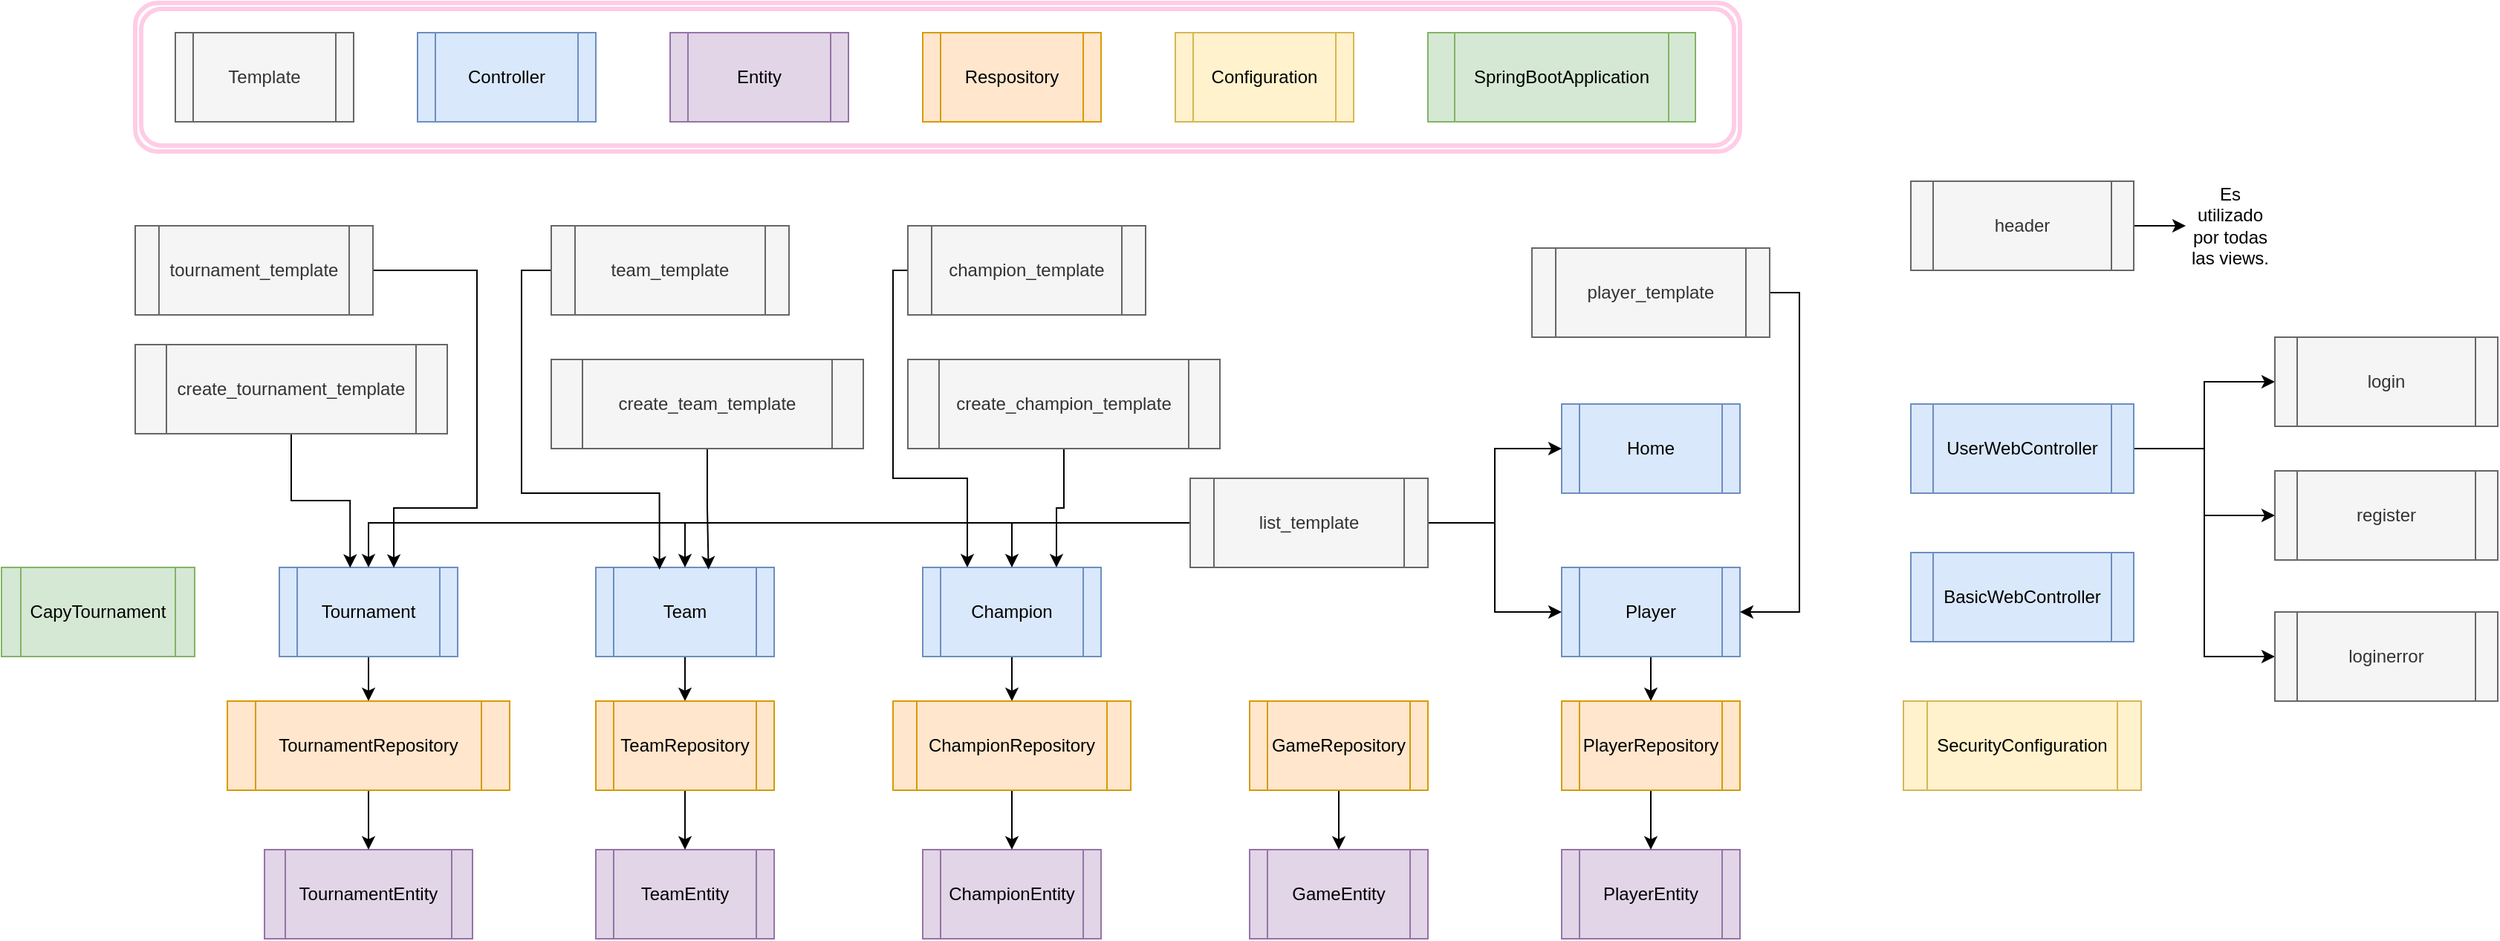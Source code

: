 <mxfile version="17.4.0" type="device"><diagram id="C5RBs43oDa-KdzZeNtuy" name="Page-1"><mxGraphModel dx="2120" dy="1878" grid="1" gridSize="10" guides="1" tooltips="1" connect="1" arrows="1" fold="1" page="1" pageScale="1" pageWidth="827" pageHeight="1169" math="0" shadow="0"><root><mxCell id="WIyWlLk6GJQsqaUBKTNV-0"/><mxCell id="WIyWlLk6GJQsqaUBKTNV-1" parent="WIyWlLk6GJQsqaUBKTNV-0"/><mxCell id="4_RbfnZfKyW3TfVFz1G2-75" style="edgeStyle=orthogonalEdgeStyle;rounded=0;orthogonalLoop=1;jettySize=auto;html=1;" edge="1" parent="WIyWlLk6GJQsqaUBKTNV-1" source="4_RbfnZfKyW3TfVFz1G2-0" target="4_RbfnZfKyW3TfVFz1G2-2"><mxGeometry relative="1" as="geometry"/></mxCell><mxCell id="4_RbfnZfKyW3TfVFz1G2-0" value="Champion" style="shape=process;whiteSpace=wrap;html=1;backgroundOutline=1;fillColor=#dae8fc;strokeColor=#6c8ebf;" vertex="1" parent="WIyWlLk6GJQsqaUBKTNV-1"><mxGeometry x="90" y="290" width="120" height="60" as="geometry"/></mxCell><mxCell id="4_RbfnZfKyW3TfVFz1G2-1" value="ChampionEntity" style="shape=process;whiteSpace=wrap;html=1;backgroundOutline=1;fillColor=#e1d5e7;strokeColor=#9673a6;" vertex="1" parent="WIyWlLk6GJQsqaUBKTNV-1"><mxGeometry x="90" y="480" width="120" height="60" as="geometry"/></mxCell><mxCell id="4_RbfnZfKyW3TfVFz1G2-76" style="edgeStyle=orthogonalEdgeStyle;rounded=0;orthogonalLoop=1;jettySize=auto;html=1;entryX=0.5;entryY=0;entryDx=0;entryDy=0;" edge="1" parent="WIyWlLk6GJQsqaUBKTNV-1" source="4_RbfnZfKyW3TfVFz1G2-2" target="4_RbfnZfKyW3TfVFz1G2-1"><mxGeometry relative="1" as="geometry"/></mxCell><mxCell id="4_RbfnZfKyW3TfVFz1G2-2" value="ChampionRepository" style="shape=process;whiteSpace=wrap;html=1;backgroundOutline=1;fillColor=#ffe6cc;strokeColor=#d79b00;" vertex="1" parent="WIyWlLk6GJQsqaUBKTNV-1"><mxGeometry x="70" y="380" width="160" height="60" as="geometry"/></mxCell><mxCell id="4_RbfnZfKyW3TfVFz1G2-4" value="GameEntity" style="shape=process;whiteSpace=wrap;html=1;backgroundOutline=1;fillColor=#e1d5e7;strokeColor=#9673a6;" vertex="1" parent="WIyWlLk6GJQsqaUBKTNV-1"><mxGeometry x="310" y="480" width="120" height="60" as="geometry"/></mxCell><mxCell id="4_RbfnZfKyW3TfVFz1G2-77" style="edgeStyle=orthogonalEdgeStyle;rounded=0;orthogonalLoop=1;jettySize=auto;html=1;entryX=0.5;entryY=0;entryDx=0;entryDy=0;" edge="1" parent="WIyWlLk6GJQsqaUBKTNV-1" source="4_RbfnZfKyW3TfVFz1G2-5" target="4_RbfnZfKyW3TfVFz1G2-4"><mxGeometry relative="1" as="geometry"/></mxCell><mxCell id="4_RbfnZfKyW3TfVFz1G2-5" value="GameRepository" style="shape=process;whiteSpace=wrap;html=1;backgroundOutline=1;fillColor=#ffe6cc;strokeColor=#d79b00;" vertex="1" parent="WIyWlLk6GJQsqaUBKTNV-1"><mxGeometry x="310" y="380" width="120" height="60" as="geometry"/></mxCell><mxCell id="4_RbfnZfKyW3TfVFz1G2-78" style="edgeStyle=orthogonalEdgeStyle;rounded=0;orthogonalLoop=1;jettySize=auto;html=1;entryX=0.5;entryY=0;entryDx=0;entryDy=0;" edge="1" parent="WIyWlLk6GJQsqaUBKTNV-1" source="4_RbfnZfKyW3TfVFz1G2-6" target="4_RbfnZfKyW3TfVFz1G2-10"><mxGeometry relative="1" as="geometry"/></mxCell><mxCell id="4_RbfnZfKyW3TfVFz1G2-6" value="Player" style="shape=process;whiteSpace=wrap;html=1;backgroundOutline=1;fillColor=#dae8fc;strokeColor=#6c8ebf;" vertex="1" parent="WIyWlLk6GJQsqaUBKTNV-1"><mxGeometry x="520" y="290" width="120" height="60" as="geometry"/></mxCell><mxCell id="4_RbfnZfKyW3TfVFz1G2-7" value="PlayerEntity" style="shape=process;whiteSpace=wrap;html=1;backgroundOutline=1;fillColor=#e1d5e7;strokeColor=#9673a6;" vertex="1" parent="WIyWlLk6GJQsqaUBKTNV-1"><mxGeometry x="520" y="480" width="120" height="60" as="geometry"/></mxCell><mxCell id="4_RbfnZfKyW3TfVFz1G2-79" style="edgeStyle=orthogonalEdgeStyle;rounded=0;orthogonalLoop=1;jettySize=auto;html=1;entryX=0.5;entryY=0;entryDx=0;entryDy=0;" edge="1" parent="WIyWlLk6GJQsqaUBKTNV-1" source="4_RbfnZfKyW3TfVFz1G2-10" target="4_RbfnZfKyW3TfVFz1G2-7"><mxGeometry relative="1" as="geometry"/></mxCell><mxCell id="4_RbfnZfKyW3TfVFz1G2-10" value="PlayerRepository" style="shape=process;whiteSpace=wrap;html=1;backgroundOutline=1;fillColor=#ffe6cc;strokeColor=#d79b00;" vertex="1" parent="WIyWlLk6GJQsqaUBKTNV-1"><mxGeometry x="520" y="380" width="120" height="60" as="geometry"/></mxCell><mxCell id="4_RbfnZfKyW3TfVFz1G2-11" value="Home" style="shape=process;whiteSpace=wrap;html=1;backgroundOutline=1;fillColor=#dae8fc;strokeColor=#6c8ebf;" vertex="1" parent="WIyWlLk6GJQsqaUBKTNV-1"><mxGeometry x="520" y="180" width="120" height="60" as="geometry"/></mxCell><mxCell id="4_RbfnZfKyW3TfVFz1G2-12" value="Template" style="shape=process;whiteSpace=wrap;html=1;backgroundOutline=1;fillColor=#f5f5f5;strokeColor=#666666;fontColor=#333333;" vertex="1" parent="WIyWlLk6GJQsqaUBKTNV-1"><mxGeometry x="-413" y="-70" width="120" height="60" as="geometry"/></mxCell><mxCell id="4_RbfnZfKyW3TfVFz1G2-13" value="SecurityConfiguration" style="shape=process;whiteSpace=wrap;html=1;backgroundOutline=1;fillColor=#fff2cc;strokeColor=#d6b656;" vertex="1" parent="WIyWlLk6GJQsqaUBKTNV-1"><mxGeometry x="750" y="380" width="160" height="60" as="geometry"/></mxCell><mxCell id="4_RbfnZfKyW3TfVFz1G2-73" style="edgeStyle=orthogonalEdgeStyle;rounded=0;orthogonalLoop=1;jettySize=auto;html=1;" edge="1" parent="WIyWlLk6GJQsqaUBKTNV-1" source="4_RbfnZfKyW3TfVFz1G2-14" target="4_RbfnZfKyW3TfVFz1G2-16"><mxGeometry relative="1" as="geometry"/></mxCell><mxCell id="4_RbfnZfKyW3TfVFz1G2-14" value="Team" style="shape=process;whiteSpace=wrap;html=1;backgroundOutline=1;fillColor=#dae8fc;strokeColor=#6c8ebf;" vertex="1" parent="WIyWlLk6GJQsqaUBKTNV-1"><mxGeometry x="-130" y="290" width="120" height="60" as="geometry"/></mxCell><mxCell id="4_RbfnZfKyW3TfVFz1G2-15" value="TeamEntity" style="shape=process;whiteSpace=wrap;html=1;backgroundOutline=1;fillColor=#e1d5e7;strokeColor=#9673a6;" vertex="1" parent="WIyWlLk6GJQsqaUBKTNV-1"><mxGeometry x="-130" y="480" width="120" height="60" as="geometry"/></mxCell><mxCell id="4_RbfnZfKyW3TfVFz1G2-74" style="edgeStyle=orthogonalEdgeStyle;rounded=0;orthogonalLoop=1;jettySize=auto;html=1;" edge="1" parent="WIyWlLk6GJQsqaUBKTNV-1" source="4_RbfnZfKyW3TfVFz1G2-16" target="4_RbfnZfKyW3TfVFz1G2-15"><mxGeometry relative="1" as="geometry"/></mxCell><mxCell id="4_RbfnZfKyW3TfVFz1G2-16" value="TeamRepository" style="shape=process;whiteSpace=wrap;html=1;backgroundOutline=1;fillColor=#ffe6cc;strokeColor=#d79b00;" vertex="1" parent="WIyWlLk6GJQsqaUBKTNV-1"><mxGeometry x="-130" y="380" width="120" height="60" as="geometry"/></mxCell><mxCell id="4_RbfnZfKyW3TfVFz1G2-71" style="edgeStyle=orthogonalEdgeStyle;rounded=0;orthogonalLoop=1;jettySize=auto;html=1;entryX=0.5;entryY=0;entryDx=0;entryDy=0;" edge="1" parent="WIyWlLk6GJQsqaUBKTNV-1" source="4_RbfnZfKyW3TfVFz1G2-17" target="4_RbfnZfKyW3TfVFz1G2-19"><mxGeometry relative="1" as="geometry"/></mxCell><mxCell id="4_RbfnZfKyW3TfVFz1G2-17" value="Tournament" style="shape=process;whiteSpace=wrap;html=1;backgroundOutline=1;fillColor=#dae8fc;strokeColor=#6c8ebf;" vertex="1" parent="WIyWlLk6GJQsqaUBKTNV-1"><mxGeometry x="-343" y="290" width="120" height="60" as="geometry"/></mxCell><mxCell id="4_RbfnZfKyW3TfVFz1G2-18" value="TournamentEntity" style="shape=process;whiteSpace=wrap;html=1;backgroundOutline=1;fillColor=#e1d5e7;strokeColor=#9673a6;" vertex="1" parent="WIyWlLk6GJQsqaUBKTNV-1"><mxGeometry x="-353" y="480" width="140" height="60" as="geometry"/></mxCell><mxCell id="4_RbfnZfKyW3TfVFz1G2-72" style="edgeStyle=orthogonalEdgeStyle;rounded=0;orthogonalLoop=1;jettySize=auto;html=1;entryX=0.5;entryY=0;entryDx=0;entryDy=0;" edge="1" parent="WIyWlLk6GJQsqaUBKTNV-1" source="4_RbfnZfKyW3TfVFz1G2-19" target="4_RbfnZfKyW3TfVFz1G2-18"><mxGeometry relative="1" as="geometry"/></mxCell><mxCell id="4_RbfnZfKyW3TfVFz1G2-19" value="TournamentRepository" style="shape=process;whiteSpace=wrap;html=1;backgroundOutline=1;fillColor=#ffe6cc;strokeColor=#d79b00;" vertex="1" parent="WIyWlLk6GJQsqaUBKTNV-1"><mxGeometry x="-378" y="380" width="190" height="60" as="geometry"/></mxCell><mxCell id="4_RbfnZfKyW3TfVFz1G2-20" value="Entity" style="shape=process;whiteSpace=wrap;html=1;backgroundOutline=1;fillColor=#e1d5e7;strokeColor=#9673a6;" vertex="1" parent="WIyWlLk6GJQsqaUBKTNV-1"><mxGeometry x="-80" y="-70" width="120" height="60" as="geometry"/></mxCell><mxCell id="4_RbfnZfKyW3TfVFz1G2-21" value="Controller" style="shape=process;whiteSpace=wrap;html=1;backgroundOutline=1;fillColor=#dae8fc;strokeColor=#6c8ebf;" vertex="1" parent="WIyWlLk6GJQsqaUBKTNV-1"><mxGeometry x="-250" y="-70" width="120" height="60" as="geometry"/></mxCell><mxCell id="4_RbfnZfKyW3TfVFz1G2-22" value="Respository" style="shape=process;whiteSpace=wrap;html=1;backgroundOutline=1;fillColor=#ffe6cc;strokeColor=#d79b00;" vertex="1" parent="WIyWlLk6GJQsqaUBKTNV-1"><mxGeometry x="90" y="-70" width="120" height="60" as="geometry"/></mxCell><mxCell id="4_RbfnZfKyW3TfVFz1G2-23" value="Configuration" style="shape=process;whiteSpace=wrap;html=1;backgroundOutline=1;fillColor=#fff2cc;strokeColor=#d6b656;" vertex="1" parent="WIyWlLk6GJQsqaUBKTNV-1"><mxGeometry x="260" y="-70" width="120" height="60" as="geometry"/></mxCell><mxCell id="4_RbfnZfKyW3TfVFz1G2-56" style="edgeStyle=orthogonalEdgeStyle;rounded=0;orthogonalLoop=1;jettySize=auto;html=1;entryX=0;entryY=0.5;entryDx=0;entryDy=0;" edge="1" parent="WIyWlLk6GJQsqaUBKTNV-1" source="4_RbfnZfKyW3TfVFz1G2-24" target="4_RbfnZfKyW3TfVFz1G2-36"><mxGeometry relative="1" as="geometry"/></mxCell><mxCell id="4_RbfnZfKyW3TfVFz1G2-57" style="edgeStyle=orthogonalEdgeStyle;rounded=0;orthogonalLoop=1;jettySize=auto;html=1;entryX=0;entryY=0.5;entryDx=0;entryDy=0;" edge="1" parent="WIyWlLk6GJQsqaUBKTNV-1" source="4_RbfnZfKyW3TfVFz1G2-24" target="4_RbfnZfKyW3TfVFz1G2-39"><mxGeometry relative="1" as="geometry"/></mxCell><mxCell id="4_RbfnZfKyW3TfVFz1G2-58" style="edgeStyle=orthogonalEdgeStyle;rounded=0;orthogonalLoop=1;jettySize=auto;html=1;entryX=0;entryY=0.5;entryDx=0;entryDy=0;" edge="1" parent="WIyWlLk6GJQsqaUBKTNV-1" source="4_RbfnZfKyW3TfVFz1G2-24" target="4_RbfnZfKyW3TfVFz1G2-37"><mxGeometry relative="1" as="geometry"/></mxCell><mxCell id="4_RbfnZfKyW3TfVFz1G2-24" value="UserWebController" style="shape=process;whiteSpace=wrap;html=1;backgroundOutline=1;fillColor=#dae8fc;strokeColor=#6c8ebf;" vertex="1" parent="WIyWlLk6GJQsqaUBKTNV-1"><mxGeometry x="755" y="180" width="150" height="60" as="geometry"/></mxCell><mxCell id="4_RbfnZfKyW3TfVFz1G2-25" value="BasicWebController" style="shape=process;whiteSpace=wrap;html=1;backgroundOutline=1;fillColor=#dae8fc;strokeColor=#6c8ebf;" vertex="1" parent="WIyWlLk6GJQsqaUBKTNV-1"><mxGeometry x="755" y="280" width="150" height="60" as="geometry"/></mxCell><mxCell id="4_RbfnZfKyW3TfVFz1G2-26" value="SpringBootApplication" style="shape=process;whiteSpace=wrap;html=1;backgroundOutline=1;fillColor=#d5e8d4;strokeColor=#82b366;" vertex="1" parent="WIyWlLk6GJQsqaUBKTNV-1"><mxGeometry x="430" y="-70" width="180" height="60" as="geometry"/></mxCell><mxCell id="4_RbfnZfKyW3TfVFz1G2-27" value="CapyTournament" style="shape=process;whiteSpace=wrap;html=1;backgroundOutline=1;fillColor=#d5e8d4;strokeColor=#82b366;" vertex="1" parent="WIyWlLk6GJQsqaUBKTNV-1"><mxGeometry x="-530" y="290" width="130" height="60" as="geometry"/></mxCell><mxCell id="4_RbfnZfKyW3TfVFz1G2-54" style="edgeStyle=orthogonalEdgeStyle;rounded=0;orthogonalLoop=1;jettySize=auto;html=1;entryX=0.25;entryY=0;entryDx=0;entryDy=0;" edge="1" parent="WIyWlLk6GJQsqaUBKTNV-1" source="4_RbfnZfKyW3TfVFz1G2-28" target="4_RbfnZfKyW3TfVFz1G2-0"><mxGeometry relative="1" as="geometry"><Array as="points"><mxPoint x="70" y="90"/><mxPoint x="70" y="230"/><mxPoint x="120" y="230"/></Array></mxGeometry></mxCell><mxCell id="4_RbfnZfKyW3TfVFz1G2-28" value="champion_template" style="shape=process;whiteSpace=wrap;html=1;backgroundOutline=1;fillColor=#f5f5f5;strokeColor=#666666;fontColor=#333333;" vertex="1" parent="WIyWlLk6GJQsqaUBKTNV-1"><mxGeometry x="80" y="60" width="160" height="60" as="geometry"/></mxCell><mxCell id="4_RbfnZfKyW3TfVFz1G2-53" style="edgeStyle=orthogonalEdgeStyle;rounded=0;orthogonalLoop=1;jettySize=auto;html=1;entryX=0.75;entryY=0;entryDx=0;entryDy=0;" edge="1" parent="WIyWlLk6GJQsqaUBKTNV-1" source="4_RbfnZfKyW3TfVFz1G2-29" target="4_RbfnZfKyW3TfVFz1G2-0"><mxGeometry relative="1" as="geometry"/></mxCell><mxCell id="4_RbfnZfKyW3TfVFz1G2-29" value="create_champion_template" style="shape=process;whiteSpace=wrap;html=1;backgroundOutline=1;fillColor=#f5f5f5;strokeColor=#666666;fontColor=#333333;" vertex="1" parent="WIyWlLk6GJQsqaUBKTNV-1"><mxGeometry x="80" y="150" width="210" height="60" as="geometry"/></mxCell><mxCell id="4_RbfnZfKyW3TfVFz1G2-51" style="edgeStyle=orthogonalEdgeStyle;rounded=0;orthogonalLoop=1;jettySize=auto;html=1;entryX=0.632;entryY=0.024;entryDx=0;entryDy=0;entryPerimeter=0;" edge="1" parent="WIyWlLk6GJQsqaUBKTNV-1" source="4_RbfnZfKyW3TfVFz1G2-30" target="4_RbfnZfKyW3TfVFz1G2-14"><mxGeometry relative="1" as="geometry"/></mxCell><mxCell id="4_RbfnZfKyW3TfVFz1G2-30" value="create_team_template" style="shape=process;whiteSpace=wrap;html=1;backgroundOutline=1;fillColor=#f5f5f5;strokeColor=#666666;fontColor=#333333;" vertex="1" parent="WIyWlLk6GJQsqaUBKTNV-1"><mxGeometry x="-160" y="150" width="210" height="60" as="geometry"/></mxCell><mxCell id="4_RbfnZfKyW3TfVFz1G2-47" style="edgeStyle=orthogonalEdgeStyle;rounded=0;orthogonalLoop=1;jettySize=auto;html=1;entryX=0.397;entryY=0.004;entryDx=0;entryDy=0;entryPerimeter=0;" edge="1" parent="WIyWlLk6GJQsqaUBKTNV-1" source="4_RbfnZfKyW3TfVFz1G2-32" target="4_RbfnZfKyW3TfVFz1G2-17"><mxGeometry relative="1" as="geometry"/></mxCell><mxCell id="4_RbfnZfKyW3TfVFz1G2-32" value="create_tournament_template" style="shape=process;whiteSpace=wrap;html=1;backgroundOutline=1;fillColor=#f5f5f5;strokeColor=#666666;fontColor=#333333;" vertex="1" parent="WIyWlLk6GJQsqaUBKTNV-1"><mxGeometry x="-440" y="140" width="210" height="60" as="geometry"/></mxCell><mxCell id="4_RbfnZfKyW3TfVFz1G2-49" style="edgeStyle=orthogonalEdgeStyle;rounded=0;orthogonalLoop=1;jettySize=auto;html=1;" edge="1" parent="WIyWlLk6GJQsqaUBKTNV-1" source="4_RbfnZfKyW3TfVFz1G2-34" target="4_RbfnZfKyW3TfVFz1G2-50"><mxGeometry relative="1" as="geometry"><mxPoint x="930" y="60" as="targetPoint"/></mxGeometry></mxCell><mxCell id="4_RbfnZfKyW3TfVFz1G2-34" value="header" style="shape=process;whiteSpace=wrap;html=1;backgroundOutline=1;fillColor=#f5f5f5;strokeColor=#666666;fontColor=#333333;" vertex="1" parent="WIyWlLk6GJQsqaUBKTNV-1"><mxGeometry x="755" y="30" width="150" height="60" as="geometry"/></mxCell><mxCell id="4_RbfnZfKyW3TfVFz1G2-42" style="edgeStyle=orthogonalEdgeStyle;rounded=0;orthogonalLoop=1;jettySize=auto;html=1;entryX=0.5;entryY=0;entryDx=0;entryDy=0;" edge="1" parent="WIyWlLk6GJQsqaUBKTNV-1" source="4_RbfnZfKyW3TfVFz1G2-35" target="4_RbfnZfKyW3TfVFz1G2-17"><mxGeometry relative="1" as="geometry"/></mxCell><mxCell id="4_RbfnZfKyW3TfVFz1G2-43" style="edgeStyle=orthogonalEdgeStyle;rounded=0;orthogonalLoop=1;jettySize=auto;html=1;entryX=0.5;entryY=0;entryDx=0;entryDy=0;" edge="1" parent="WIyWlLk6GJQsqaUBKTNV-1" source="4_RbfnZfKyW3TfVFz1G2-35" target="4_RbfnZfKyW3TfVFz1G2-14"><mxGeometry relative="1" as="geometry"/></mxCell><mxCell id="4_RbfnZfKyW3TfVFz1G2-44" style="edgeStyle=orthogonalEdgeStyle;rounded=0;orthogonalLoop=1;jettySize=auto;html=1;entryX=0.5;entryY=0;entryDx=0;entryDy=0;" edge="1" parent="WIyWlLk6GJQsqaUBKTNV-1" source="4_RbfnZfKyW3TfVFz1G2-35" target="4_RbfnZfKyW3TfVFz1G2-0"><mxGeometry relative="1" as="geometry"/></mxCell><mxCell id="4_RbfnZfKyW3TfVFz1G2-45" style="edgeStyle=orthogonalEdgeStyle;rounded=0;orthogonalLoop=1;jettySize=auto;html=1;entryX=0;entryY=0.5;entryDx=0;entryDy=0;" edge="1" parent="WIyWlLk6GJQsqaUBKTNV-1" source="4_RbfnZfKyW3TfVFz1G2-35" target="4_RbfnZfKyW3TfVFz1G2-6"><mxGeometry relative="1" as="geometry"/></mxCell><mxCell id="4_RbfnZfKyW3TfVFz1G2-46" style="edgeStyle=orthogonalEdgeStyle;rounded=0;orthogonalLoop=1;jettySize=auto;html=1;entryX=0;entryY=0.5;entryDx=0;entryDy=0;" edge="1" parent="WIyWlLk6GJQsqaUBKTNV-1" source="4_RbfnZfKyW3TfVFz1G2-35" target="4_RbfnZfKyW3TfVFz1G2-11"><mxGeometry relative="1" as="geometry"/></mxCell><mxCell id="4_RbfnZfKyW3TfVFz1G2-35" value="list_template" style="shape=process;whiteSpace=wrap;html=1;backgroundOutline=1;fillColor=#f5f5f5;strokeColor=#666666;fontColor=#333333;" vertex="1" parent="WIyWlLk6GJQsqaUBKTNV-1"><mxGeometry x="270" y="230" width="160" height="60" as="geometry"/></mxCell><mxCell id="4_RbfnZfKyW3TfVFz1G2-36" value="login" style="shape=process;whiteSpace=wrap;html=1;backgroundOutline=1;fillColor=#f5f5f5;strokeColor=#666666;fontColor=#333333;" vertex="1" parent="WIyWlLk6GJQsqaUBKTNV-1"><mxGeometry x="1000" y="135" width="150" height="60" as="geometry"/></mxCell><mxCell id="4_RbfnZfKyW3TfVFz1G2-37" value="loginerror" style="shape=process;whiteSpace=wrap;html=1;backgroundOutline=1;fillColor=#f5f5f5;strokeColor=#666666;fontColor=#333333;" vertex="1" parent="WIyWlLk6GJQsqaUBKTNV-1"><mxGeometry x="1000" y="320" width="150" height="60" as="geometry"/></mxCell><mxCell id="4_RbfnZfKyW3TfVFz1G2-55" style="edgeStyle=orthogonalEdgeStyle;rounded=0;orthogonalLoop=1;jettySize=auto;html=1;entryX=1;entryY=0.5;entryDx=0;entryDy=0;" edge="1" parent="WIyWlLk6GJQsqaUBKTNV-1" source="4_RbfnZfKyW3TfVFz1G2-38" target="4_RbfnZfKyW3TfVFz1G2-6"><mxGeometry relative="1" as="geometry"><Array as="points"><mxPoint x="680" y="105"/><mxPoint x="680" y="320"/></Array></mxGeometry></mxCell><mxCell id="4_RbfnZfKyW3TfVFz1G2-38" value="player_template" style="shape=process;whiteSpace=wrap;html=1;backgroundOutline=1;fillColor=#f5f5f5;strokeColor=#666666;fontColor=#333333;" vertex="1" parent="WIyWlLk6GJQsqaUBKTNV-1"><mxGeometry x="500" y="75" width="160" height="60" as="geometry"/></mxCell><mxCell id="4_RbfnZfKyW3TfVFz1G2-39" value="register" style="shape=process;whiteSpace=wrap;html=1;backgroundOutline=1;fillColor=#f5f5f5;strokeColor=#666666;fontColor=#333333;" vertex="1" parent="WIyWlLk6GJQsqaUBKTNV-1"><mxGeometry x="1000" y="225" width="150" height="60" as="geometry"/></mxCell><mxCell id="4_RbfnZfKyW3TfVFz1G2-52" style="edgeStyle=orthogonalEdgeStyle;rounded=0;orthogonalLoop=1;jettySize=auto;html=1;entryX=0.357;entryY=0.024;entryDx=0;entryDy=0;entryPerimeter=0;" edge="1" parent="WIyWlLk6GJQsqaUBKTNV-1" source="4_RbfnZfKyW3TfVFz1G2-40" target="4_RbfnZfKyW3TfVFz1G2-14"><mxGeometry relative="1" as="geometry"><Array as="points"><mxPoint x="-180" y="90"/><mxPoint x="-180" y="240"/><mxPoint x="-87" y="240"/></Array></mxGeometry></mxCell><mxCell id="4_RbfnZfKyW3TfVFz1G2-40" value="team_template" style="shape=process;whiteSpace=wrap;html=1;backgroundOutline=1;fillColor=#f5f5f5;strokeColor=#666666;fontColor=#333333;" vertex="1" parent="WIyWlLk6GJQsqaUBKTNV-1"><mxGeometry x="-160" y="60" width="160" height="60" as="geometry"/></mxCell><mxCell id="4_RbfnZfKyW3TfVFz1G2-48" style="edgeStyle=orthogonalEdgeStyle;rounded=0;orthogonalLoop=1;jettySize=auto;html=1;entryX=0.642;entryY=0.004;entryDx=0;entryDy=0;entryPerimeter=0;" edge="1" parent="WIyWlLk6GJQsqaUBKTNV-1" source="4_RbfnZfKyW3TfVFz1G2-41" target="4_RbfnZfKyW3TfVFz1G2-17"><mxGeometry relative="1" as="geometry"><Array as="points"><mxPoint x="-210" y="90"/><mxPoint x="-210" y="250"/><mxPoint x="-266" y="250"/></Array></mxGeometry></mxCell><mxCell id="4_RbfnZfKyW3TfVFz1G2-41" value="tournament_template" style="shape=process;whiteSpace=wrap;html=1;backgroundOutline=1;fillColor=#f5f5f5;strokeColor=#666666;fontColor=#333333;" vertex="1" parent="WIyWlLk6GJQsqaUBKTNV-1"><mxGeometry x="-440" y="60" width="160" height="60" as="geometry"/></mxCell><mxCell id="4_RbfnZfKyW3TfVFz1G2-50" value="Es utilizado por todas las views." style="text;html=1;strokeColor=none;fillColor=none;align=center;verticalAlign=middle;whiteSpace=wrap;rounded=0;" vertex="1" parent="WIyWlLk6GJQsqaUBKTNV-1"><mxGeometry x="940" y="45" width="60" height="30" as="geometry"/></mxCell><mxCell id="4_RbfnZfKyW3TfVFz1G2-59" value="" style="shape=ext;double=1;rounded=1;whiteSpace=wrap;html=1;fillColor=none;strokeColor=#FFCCE6;strokeWidth=3;" vertex="1" parent="WIyWlLk6GJQsqaUBKTNV-1"><mxGeometry x="-440" y="-90" width="1080" height="100" as="geometry"/></mxCell></root></mxGraphModel></diagram></mxfile>